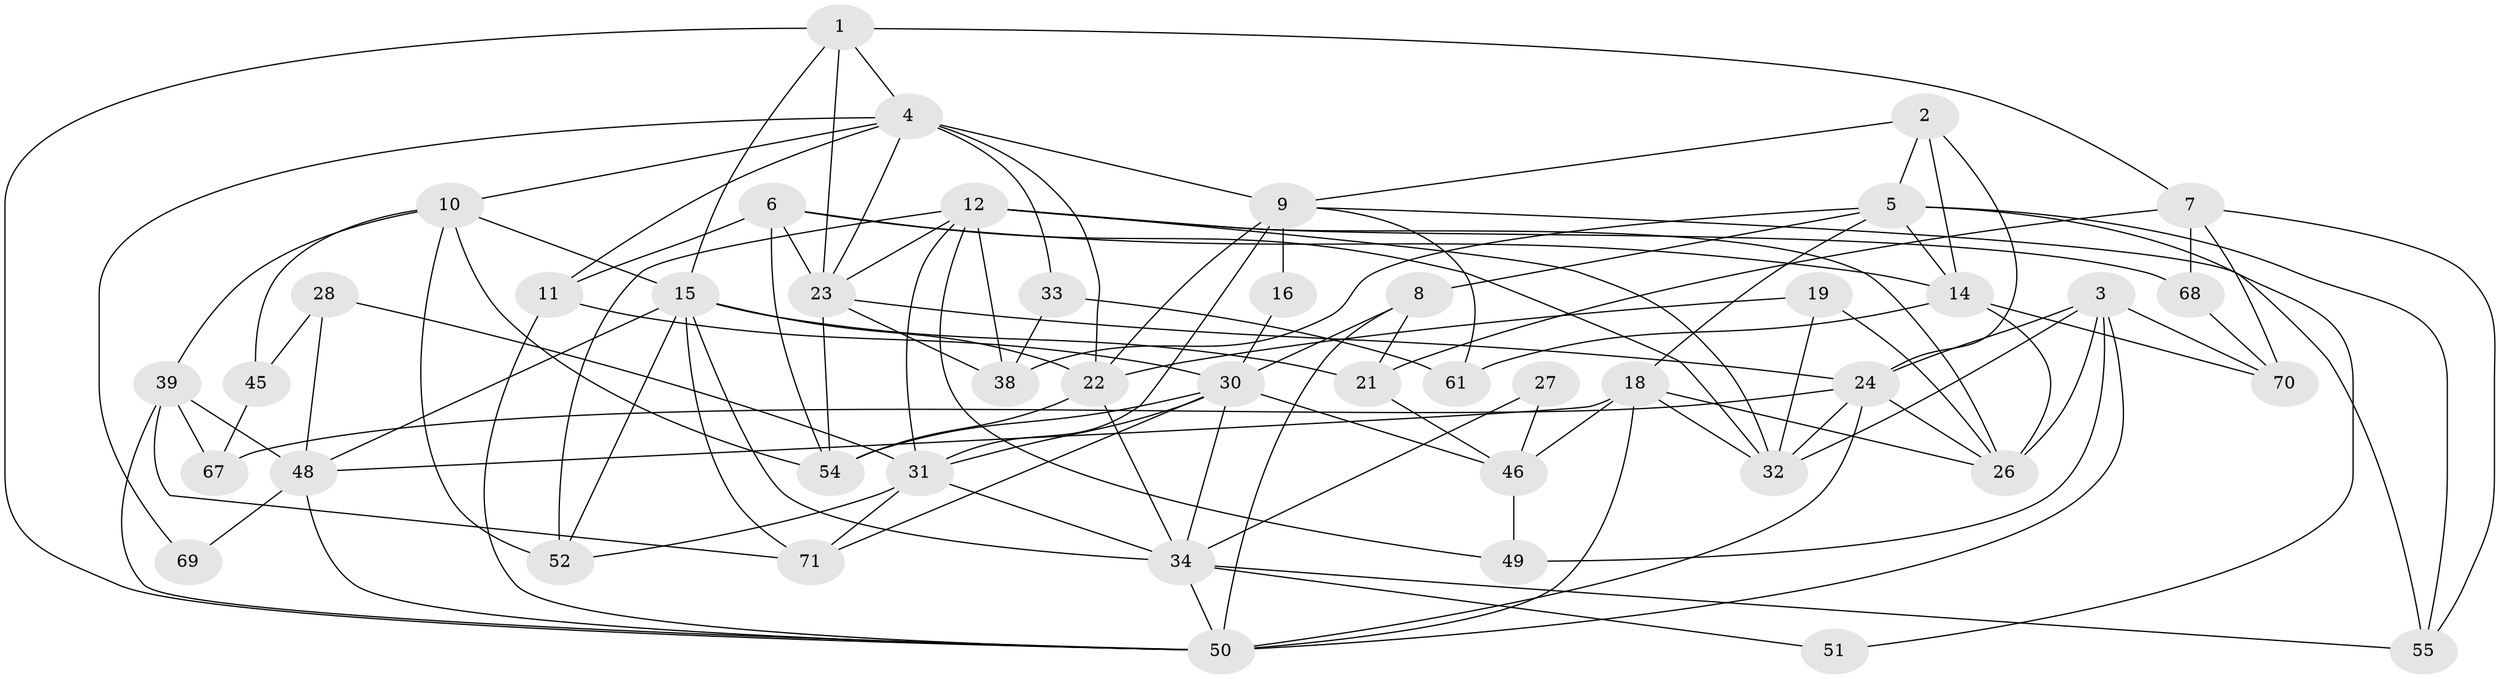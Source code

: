 // Generated by graph-tools (version 1.1) at 2025/24/03/03/25 07:24:04]
// undirected, 46 vertices, 115 edges
graph export_dot {
graph [start="1"]
  node [color=gray90,style=filled];
  1 [super="+20"];
  2;
  3 [super="+35"];
  4 [super="+60"];
  5 [super="+43"];
  6 [super="+47"];
  7 [super="+25"];
  8 [super="+40"];
  9 [super="+13"];
  10 [super="+44"];
  11;
  12 [super="+42"];
  14 [super="+17"];
  15 [super="+29"];
  16;
  18 [super="+64"];
  19;
  21 [super="+57"];
  22 [super="+66"];
  23 [super="+63"];
  24 [super="+41"];
  26 [super="+37"];
  27;
  28;
  30 [super="+72"];
  31;
  32;
  33;
  34 [super="+36"];
  38 [super="+58"];
  39;
  45 [super="+53"];
  46 [super="+65"];
  48 [super="+56"];
  49;
  50 [super="+59"];
  51;
  52 [super="+62"];
  54;
  55;
  61;
  67;
  68;
  69;
  70;
  71;
  1 -- 23;
  1 -- 15;
  1 -- 7;
  1 -- 50;
  1 -- 4;
  2 -- 5;
  2 -- 9;
  2 -- 14;
  2 -- 24;
  3 -- 32;
  3 -- 70;
  3 -- 26;
  3 -- 50 [weight=2];
  3 -- 49;
  3 -- 24;
  4 -- 11;
  4 -- 9;
  4 -- 33;
  4 -- 69;
  4 -- 10;
  4 -- 22;
  4 -- 23;
  5 -- 55;
  5 -- 51;
  5 -- 8;
  5 -- 18;
  5 -- 14;
  5 -- 38;
  6 -- 14;
  6 -- 32;
  6 -- 23;
  6 -- 54;
  6 -- 11;
  7 -- 68;
  7 -- 55;
  7 -- 70;
  7 -- 21;
  8 -- 30;
  8 -- 21 [weight=2];
  8 -- 50;
  9 -- 16;
  9 -- 22;
  9 -- 55;
  9 -- 61;
  9 -- 31;
  10 -- 39;
  10 -- 54;
  10 -- 45;
  10 -- 52;
  10 -- 15;
  11 -- 30;
  11 -- 50;
  12 -- 32;
  12 -- 23;
  12 -- 49;
  12 -- 68;
  12 -- 26;
  12 -- 31;
  12 -- 52;
  12 -- 38;
  14 -- 70;
  14 -- 61;
  14 -- 26;
  15 -- 21;
  15 -- 22;
  15 -- 48;
  15 -- 52;
  15 -- 71;
  15 -- 34;
  16 -- 30;
  18 -- 48;
  18 -- 26;
  18 -- 32;
  18 -- 50;
  18 -- 46;
  19 -- 32;
  19 -- 26;
  19 -- 22;
  21 -- 46;
  22 -- 34;
  22 -- 54;
  23 -- 38;
  23 -- 54;
  23 -- 24;
  24 -- 32;
  24 -- 67;
  24 -- 26;
  24 -- 50;
  27 -- 34;
  27 -- 46;
  28 -- 48;
  28 -- 31;
  28 -- 45;
  30 -- 54;
  30 -- 31;
  30 -- 34;
  30 -- 71;
  30 -- 46;
  31 -- 52;
  31 -- 71;
  31 -- 34;
  33 -- 61;
  33 -- 38;
  34 -- 50;
  34 -- 51;
  34 -- 55;
  39 -- 71;
  39 -- 50;
  39 -- 67;
  39 -- 48;
  45 -- 67;
  46 -- 49;
  48 -- 50;
  48 -- 69;
  68 -- 70;
}
